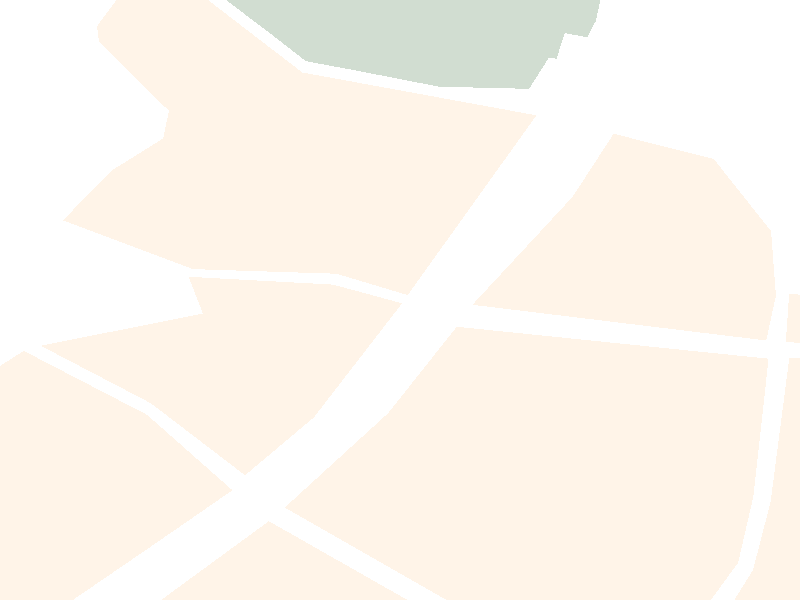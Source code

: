 
global_settings {
    assumed_gamma 2.0
    noise_generator 2
}

camera {
   orthographic
   location <0, 10000, 0>
   sky <0, 1, 0>
   direction <0, 0, 1>
   right <1.0*1222.99245235, 0, 0>
   up <0, 1*1222.99245235*cos(radians(10)), 0> /* this stretches in y to compensate for the rotate below */
   look_at <0, 0, 0>
   rotate <-10,0,0>
   scale <1,1,1>
   translate <1107419.6656,0,6410314.93896>
}

/* ground */
box {
    <1106808.16937, -0.5, 6409703.44273>, <1108031.16182, -0.0, 6410926.43519>
    pigment {
        color rgb <1, 1, 1>
    }
    finish {
        ambient 1
    }
}
prism { linear_spline  0, 0.01, 12,
/* osm_id=30281522 */
  <1106427.29, 6409672.9>,
  <1106513.16, 6409779.6>,
  <1106725.62, 6409865.5>,
  <1106752.01, 6409888.37>,
  <1106780.18, 6410157.17>,
  <1106844.59, 6410211.21>,
  <1107032.89, 6410080.97>,
  <1107163.49, 6409927.16>,
  <1107040.94, 6409814.24>,
  <1106738.58, 6409538.52>,
  <1106686.69, 6409560.92>,
  <1106427.29, 6409672.9>

    texture {
        pigment {
            color rgb <1,0.95,0.9>
        }
        finish {
            ambient 1
            /*specular 0.5
            roughness 0.05
            reflection 0.5*/
        }
    }
}

prism { linear_spline  0, 0.01, 15,
/* osm_id=30282047 */
  <1106624.31, 6409052.2>,
  <1106689.33, 6409243.94>,
  <1106852.24, 6409506.17>,
  <1107219.17, 6409864.12>,
  <1107690.6, 6409506.65>,
  <1107690.6, 6409412.43>,
  <1107633.14, 6409328.25>,
  <1107346.24, 6409390.13>,
  <1107279.37, 6409211.68>,
  <1107367.74, 6409167.3>,
  <1107347.95, 6409110.75>,
  <1107354.75, 6409024.86>,
  <1106909.67, 6408894.26>,
  <1106640.41, 6408888.72>,
  <1106624.31, 6409052.2>

    texture {
        pigment {
            color rgb <1,0.95,0.9>
        }
        finish {
            ambient 1
            /*specular 0.5
            roughness 0.05
            reflection 0.5*/
        }
    }
}

prism { linear_spline  0, 0.01, 9,
/* osm_id=30281524 */
  <1106870.53, 6410221.61>,
  <1107118.32, 6410287.43>,
  <1107096.4, 6410362.25>,
  <1107317.36, 6410346.32>,
  <1107422.91, 6410308.21>,
  <1107287.83, 6410075.42>,
  <1107182.73, 6409957.65>,
  <1107038.7, 6410104.53>,
  <1106870.53, 6410221.61>

    texture {
        pigment {
            color rgb <1,0.95,0.9>
        }
        finish {
            ambient 1
            /*specular 0.5
            roughness 0.05
            reflection 0.5*/
        }
    }
}

prism { linear_spline  0, 0.01, 13,
/* osm_id=30281525 */
  <1106904.36, 6410477.32>,
  <1106978.32, 6410578.42>,
  <1107057.49, 6410644.24>,
  <1107066.43, 6410700.37>,
  <1106959.54, 6410841.71>,
  <1106956.4, 6410872.89>,
  <1107036.92, 6411017.71>,
  <1107270.39, 6410778.66>,
  <1107628.2, 6410691.35>,
  <1107431.4, 6410324.85>,
  <1107322.72, 6410368.49>,
  <1107102.91, 6410377.92>,
  <1106904.36, 6410477.32>

    texture {
        pigment {
            color rgb <1,0.95,0.9>
        }
        finish {
            ambient 1
            /*specular 0.5
            roughness 0.05
            reflection 0.5*/
        }
    }
}

prism { linear_spline  0, 0.01, 9,
/* osm_id=30282048 */
  <1107243.33, 6409891.83>,
  <1107401.66, 6410084.44>,
  <1107506.32, 6410260.41>,
  <1107983.11, 6410195.28>,
  <1107959.86, 6409914.01>,
  <1107936.59, 6409779.6>,
  <1107813.15, 6409553.76>,
  <1107720.12, 6409528.81>,
  <1107243.33, 6409891.83>

    texture {
        pigment {
            color rgb <1,0.95,0.9>
        }
        finish {
            ambient 1
            /*specular 0.5
            roughness 0.05
            reflection 0.5*/
        }
    }
}

prism { linear_spline  0, 0.01, 8,
/* osm_id=30282416 */
  <1107530.44, 6410305.22>,
  <1107683.54, 6410525.24>,
  <1107746.25, 6410653.81>,
  <1107899.33, 6410602.37>,
  <1107986.95, 6410455.23>,
  <1107994.32, 6410323.79>,
  <1107979.57, 6410232.37>,
  <1107530.44, 6410305.22>

    texture {
        pigment {
            color rgb <1,0.95,0.9>
        }
        finish {
            ambient 1
            /*specular 0.5
            roughness 0.05
            reflection 0.5*/
        }
    }
}

prism { linear_spline  0, 0.01, 28,
/* osm_id=30282553 */
  <1107882.45, 6409599.99>,
  <1107959.38, 6409764.86>,
  <1107986.21, 6409903.42>,
  <1108014.84, 6410197.18>,
  <1108159.76, 6410186.09>,
  <1108465.68, 6410238.75>,
  <1108571.66, 6410115.8>,
  <1108779.67, 6409924.2>,
  <1108972, 6409723.3>,
  <1109173.65, 6409436.74>,
  <1108950.24, 6409166.27>,
  <1108918.59, 6409184.18>,
  <1108891.57, 6409137.63>,
  <1108918.1, 6409114.03>,
  <1108887.17, 6409083.58>,
  <1108863.67, 6409073.92>,
  <1108717.05, 6408975.12>,
  <1108590.92, 6408680.03>,
  <1108465.68, 6408752.07>,
  <1108574.82, 6408995.91>,
  <1108656.22, 6409120.6>,
  <1108688.42, 6409200.96>,
  <1108674.12, 6409291.01>,
  <1108577.5, 6409389.37>,
  <1108233.1, 6409390.77>,
  <1108163.33, 6409404.62>,
  <1108064.93, 6409443.41>,
  <1107882.45, 6409599.99>

    texture {
        pigment {
            color rgb <1,0.95,0.9>
        }
        finish {
            ambient 1
            /*specular 0.5
            roughness 0.05
            reflection 0.5*/
        }
    }
}

prism { linear_spline  0, 0.01, 54,
/* osm_id=57727465 */
  <1107885.91, 6411094.82>,
  <1107894.11, 6411126.36>,
  <1107915.43, 6411162.04>,
  <1107922.28, 6411166.28>,
  <1107938.7, 6411165.4>,
  <1108109.36, 6411125.1>,
  <1108215.45, 6411128.74>,
  <1108388.11, 6411103.45>,
  <1109260.14, 6410971.2>,
  <1109312.99, 6410959.82>,
  <1109425.3, 6410951.27>,
  <1109397.22, 6410869.37>,
  <1109346.39, 6410860.85>,
  <1109304.34, 6410777.56>,
  <1109333.49, 6410716.1>,
  <1109342.4, 6410596.08>,
  <1109430.34, 6410560.69>,
  <1109524.29, 6410540.86>,
  <1109685.54, 6410477.8>,
  <1109777.35, 6410434.02>,
  <1109800.24, 6410427.9>,
  <1109790.66, 6410375.22>,
  <1109660.26, 6410382.39>,
  <1109552.76, 6410199.45>,
  <1109514.17, 6410219.8>,
  <1109428.35, 6410265.98>,
  <1109405.06, 6410278.08>,
  <1109392.83, 6410270.24>,
  <1109284.12, 6410215.54>,
  <1109203.09, 6410187.21>,
  <1109144.54, 6410169.38>,
  <1109126.05, 6410155.81>,
  <1109047.75, 6410177.16>,
  <1109068.38, 6410315.14>,
  <1108838.53, 6410412.07>,
  <1108818.03, 6410533.41>,
  <1108828.01, 6410539.14>,
  <1108790.49, 6410583.83>,
  <1108745.25, 6410626.41>,
  <1108736.87, 6410632.14>,
  <1108518.05, 6410610.8>,
  <1108517.87, 6410618.84>,
  <1108505.39, 6410661.61>,
  <1108461.04, 6410767.02>,
  <1108401.03, 6410741.52>,
  <1108371.3, 6410771.26>,
  <1108303.85, 6410803.39>,
  <1108298, 6410885.18>,
  <1108226.05, 6410875.1>,
  <1108216.48, 6410895.81>,
  <1108196.31, 6410917.31>,
  <1108040.18, 6411026.71>,
  <1107974.22, 6411060.65>,
  <1107885.91, 6411094.82>

    texture {
        pigment {
            color rgb <1,0.95,0.9>
        }
        finish {
            ambient 1
            /*specular 0.5
            roughness 0.05
            reflection 0.5*/
        }
    }
}

prism { linear_spline  0, 0.01, 11,
/* osm_id=57727468 */
  <1108009.46, 6410228.94>,
  <1108014.51, 6410326.66>,
  <1108059.38, 6410325.05>,
  <1108367.93, 6410330.9>,
  <1108385.46, 6410482.52>,
  <1108512.92, 6410491.82>,
  <1108478.92, 6410271.43>,
  <1108423.69, 6410271.43>,
  <1108229.85, 6410231.59>,
  <1108165.6, 6410220.97>,
  <1108009.46, 6410228.94>

    texture {
        pigment {
            color rgb <1,0.95,0.9>
        }
        finish {
            ambient 1
            /*specular 0.5
            roughness 0.05
            reflection 0.5*/
        }
    }
}

prism { linear_spline  0, 0.01, 8,
/* osm_id=26804124 */
  <1107107.88, 6410972.67>,
  <1107116.98, 6411015.76>,
  <1107210.61, 6411012.9>,
  <1107222.41, 6411010.54>,
  <1107258.39, 6411003.35>,
  <1107228.77, 6410888.68>,
  <1107221.38, 6410858.09>,
  <1107107.88, 6410972.67>

    texture {
        pigment {
            color rgb <0.8,0.85,0.8>
        }
        finish {
            ambient 1
            /*specular 0.5
            roughness 0.05
            reflection 0.5*/
        }
    }
}

prism { linear_spline  0, 0.01, 5,
/* osm_id=27039555 */
  <1107221.38, 6410858.09>,
  <1107228.77, 6410888.68>,
  <1107276.28, 6410876.41>,
  <1107261.82, 6410816.1>,
  <1107221.38, 6410858.09>

    texture {
        pigment {
            color rgb <0.8,0.85,0.8>
        }
        finish {
            ambient 1
            /*specular 0.5
            roughness 0.05
            reflection 0.5*/
        }
    }
}

prism { linear_spline  0, 0.01, 8,
/* osm_id=30956621 */
  <1107228.77, 6410888.68>,
  <1107258.39, 6411003.35>,
  <1107399.93, 6410970.63>,
  <1107351.84, 6410782.87>,
  <1107276.03, 6410801.65>,
  <1107261.82, 6410816.1>,
  <1107276.28, 6410876.41>,
  <1107228.77, 6410888.68>

    texture {
        pigment {
            color rgb <0.8,0.85,0.8>
        }
        finish {
            ambient 1
            /*specular 0.5
            roughness 0.05
            reflection 0.5*/
        }
    }
}

prism { linear_spline  0, 0.01, 7,
/* osm_id=30913749 */
  <1107351.84, 6410782.87>,
  <1107399.93, 6410970.63>,
  <1107517.45, 6410936.23>,
  <1107509.76, 6410898.26>,
  <1107498.46, 6410843.76>,
  <1107478.88, 6410749.78>,
  <1107351.84, 6410782.87>

    texture {
        pigment {
            color rgb <0.8,0.85,0.8>
        }
        finish {
            ambient 1
            /*specular 0.5
            roughness 0.05
            reflection 0.5*/
        }
    }
}

prism { linear_spline  0, 0.01, 6,
/* osm_id=26804070 */
  <1107478.88, 6410749.78>,
  <1107498.46, 6410843.76>,
  <1107601.69, 6410819.93>,
  <1107647.51, 6410809.36>,
  <1107616.94, 6410745.35>,
  <1107478.88, 6410749.78>

    texture {
        pigment {
            color rgb <0.8,0.85,0.8>
        }
        finish {
            ambient 1
            /*specular 0.5
            roughness 0.05
            reflection 0.5*/
        }
    }
}

prism { linear_spline  0, 0.01, 5,
/* osm_id=26804050 */
  <1107498.46, 6410843.76>,
  <1107509.76, 6410898.26>,
  <1107614.07, 6410873.37>,
  <1107601.69, 6410819.93>,
  <1107498.46, 6410843.76>

    texture {
        pigment {
            color rgb <0.8,0.85,0.8>
        }
        finish {
            ambient 1
            /*specular 0.5
            roughness 0.05
            reflection 0.5*/
        }
    }
}

prism { linear_spline  0, 0.01, 7,
/* osm_id=30914043 */
  <1107509.76, 6410898.26>,
  <1107517.45, 6410936.23>,
  <1107719.06, 6410883.68>,
  <1107705.79, 6410850.45>,
  <1107671.4, 6410859.04>,
  <1107614.07, 6410873.37>,
  <1107509.76, 6410898.26>

    texture {
        pigment {
            color rgb <0.8,0.85,0.8>
        }
        finish {
            ambient 1
            /*specular 0.5
            roughness 0.05
            reflection 0.5*/
        }
    }
}

prism { linear_spline  0, 0.01, 7,
/* osm_id=26684186 */
  <1107517.45, 6410936.23>,
  <1107581.82, 6411266.18>,
  <1107663.84, 6411245.13>,
  <1107746.52, 6411229.11>,
  <1107769.45, 6411198.53>,
  <1107719.06, 6410883.68>,
  <1107517.45, 6410936.23>

    texture {
        pigment {
            color rgb <0.8,0.85,0.8>
        }
        finish {
            ambient 1
            /*specular 0.5
            roughness 0.05
            reflection 0.5*/
        }
    }
}

prism { linear_spline  0, 0.01, 5,
/* osm_id=30967108 */
  <1107601.69, 6410819.93>,
  <1107614.07, 6410873.37>,
  <1107671.4, 6410859.04>,
  <1107658.97, 6410806.5>,
  <1107601.69, 6410819.93>

    texture {
        pigment {
            color rgb <0.8,0.85,0.8>
        }
        finish {
            ambient 1
            /*specular 0.5
            roughness 0.05
            reflection 0.5*/
        }
    }
}

prism { linear_spline  0, 0.01, 186,
/* osm_id=-10115 */
  <1104865.8, 6410428.72>,
  <1104948.42, 6410448.21>,
  <1105059.76, 6410478.85>,
  <1105092.81, 6409936.91>,
  <1105098.32, 6409698.41>,
  <1105118.85, 6409292.7>,
  <1105128.33, 6409072.86>,
  <1105181.83, 6408889.55>,
  <1105365.4, 6408411.41>,
  <1105596.37, 6407879.92>,
  <1105729.14, 6407584.13>,
  <1105842.53, 6407367.24>,
  <1106091.38, 6407104.94>,
  <1106343.46, 6406929.85>,
  <1106635.52, 6406748.97>,
  <1106870.51, 6406623.44>,
  <1107179.16, 6406447.39>,
  <1107405.34, 6406274.12>,
  <1107489.65, 6406290.75>,
  <1107601.89, 6406289.03>,
  <1107768.83, 6406217.05>,
  <1107872.08, 6406159.4>,
  <1108004.53, 6406063.49>,
  <1108199.08, 6405892.12>,
  <1108395.98, 6405727.24>,
  <1108458.45, 6405648.29>,
  <1108573.41, 6405558.88>,
  <1108626.23, 6405593.25>,
  <1108808.22, 6405656.13>,
  <1108877.61, 6405614.67>,
  <1108811.84, 6405553.45>,
  <1108789.96, 6405536.82>,
  <1108763.9, 6405517.71>,
  <1108761.96, 6405495.72>,
  <1108835.24, 6405481.21>,
  <1108854.99, 6405470.56>,
  <1108854.56, 6405493.14>,
  <1108854.18, 6405511.01>,
  <1108914.47, 6405531.64>,
  <1108971.19, 6405514.54>,
  <1109014.67, 6405487.5>,
  <1109051.36, 6405500.99>,
  <1109083.5, 6405495.95>,
  <1109080.07, 6405515.14>,
  <1109120.6, 6405507.68>,
  <1109098.8, 6405426.06>,
  <1109145.7, 6405432.37>,
  <1109176.09, 6405499.81>,
  <1109218.52, 6405489.31>,
  <1109252.99, 6405458.31>,
  <1109276.74, 6405438.38>,
  <1109324.42, 6405423.15>,
  <1109326.28, 6405378.05>,
  <1109424.34, 6405355.11>,
  <1109558.22, 6405332.19>,
  <1109571.02, 6405342>,
  <1109686.66, 6405414.83>,
  <1109749.78, 6405398.87>,
  <1109970.26, 6405317.85>,
  <1110191.26, 6405205.06>,
  <1110334.36, 6405122.34>,
  <1110420.89, 6405061.23>,
  <1110568.78, 6404918.07>,
  <1110605.04, 6404876.79>,
  <1110615.75, 6404853.34>,
  <1110620.74, 6404828.28>,
  <1110623.62, 6404810.59>,
  <1110619.18, 6404790.8>,
  <1110594.65, 6404776.88>,
  <1110580.42, 6404777.67>,
  <1110565.31, 6404787.77>,
  <1110542.98, 6404834.37>,
  <1110424.41, 6404975.17>,
  <1110412.28, 6404977.64>,
  <1110609.79, 6404665.61>,
  <1110678.74, 6404619.07>,
  <1110709.03, 6404572.02>,
  <1110727.67, 6404487.78>,
  <1110743.81, 6404476.25>,
  <1110799.01, 6404432.07>,
  <1111050.39, 6404026.07>,
  <1111099.44, 6403871.34>,
  <1111159.04, 6403774.37>,
  <1111330.72, 6403432.65>,
  <1111317.44, 6403411.5>,
  <1111135.15, 6403761.72>,
  <1111082.06, 6403861.71>,
  <1110993.19, 6403999.24>,
  <1110905.03, 6404146.55>,
  <1110892.79, 6404133.24>,
  <1111049.03, 6403848.25>,
  <1111102.6, 6403742.08>,
  <1111290.5, 6403399.63>,
  <1111195.87, 6403270.5>,
  <1111066.67, 6403471.29>,
  <1111025.41, 6403451.46>,
  <1111028.58, 6403430.87>,
  <1110852.15, 6403320.88>,
  <1110809.86, 6403409.4>,
  <1110908.61, 6403469.21>,
  <1110988.61, 6403499.98>,
  <1110983.6, 6403535.82>,
  <1110914.42, 6403639.33>,
  <1110906.56, 6403648.31>,
  <1110878.24, 6403710.01>,
  <1110868.84, 6403749.04>,
  <1110844.4, 6403866.63>,
  <1110838.86, 6403930.02>,
  <1110819.3, 6404013.97>,
  <1110763.4, 6404171.89>,
  <1110728.64, 6404272.61>,
  <1110710.3, 6404333.25>,
  <1110562.12, 6404587.55>,
  <1110406.79, 6404808.47>,
  <1110205.89, 6405013.86>,
  <1109983.7, 6405140.13>,
  <1109478, 6405197.1>,
  <1109213.44, 6405277.01>,
  <1108813.03, 6405377.52>,
  <1108220.76, 6405647.72>,
  <1107796.42, 6405898.59>,
  <1107464.67, 6406125.54>,
  <1107117.48, 6406406.27>,
  <1106655.16, 6406652.07>,
  <1106266.04, 6406868.76>,
  <1105963.42, 6407092.34>,
  <1105834.74, 6407218.22>,
  <1105634.96, 6407547.1>,
  <1105433.64, 6407987.94>,
  <1105281.24, 6408305.81>,
  <1105269.09, 6408338.64>,
  <1105166.55, 6408308.94>,
  <1105162.88, 6408322.64>,
  <1105101.42, 6408317.73>,
  <1105078.12, 6408384.74>,
  <1105052.42, 6408394.5>,
  <1105028.23, 6408457.01>,
  <1105025.52, 6408515.83>,
  <1105013.23, 6408560.45>,
  <1104999.64, 6408592.58>,
  <1104957.73, 6408785.05>,
  <1104905.29, 6408974>,
  <1104925.98, 6409093.08>,
  <1104959.13, 6409136.7>,
  <1104994.11, 6409242.89>,
  <1104939.14, 6409446.55>,
  <1104908.76, 6409658.54>,
  <1104916.93, 6409694.59>,
  <1104907.32, 6409879.68>,
  <1104899.26, 6410032.52>,
  <1104872.1, 6410335.69>,
  <1104865.8, 6410428.72>,
  <1107428.25, 6406265>,
  <1107599.74, 6406144.32>,
  <1107845.91, 6405958.87>,
  <1107948.48, 6405907.51>,
  <1108014.06, 6405875.01>,
  <1108182.53, 6405800.3>,
  <1108225.99, 6405762.33>,
  <1108336.99, 6405684.12>,
  <1108172.07, 6405877.18>,
  <1107989.92, 6406040.08>,
  <1107866.44, 6406138.32>,
  <1107719.38, 6406217.97>,
  <1107598.97, 6406268.47>,
  <1107494.39, 6406274.31>,
  <1107428.25, 6406265>,
  <1104990.82, 6409062.32>,
  <1104992.44, 6408881.48>,
  <1105025.11, 6408739.73>,
  <1105053.35, 6408690.42>,
  <1105175.14, 6408541.76>,
  <1105253.39, 6408367.58>,
  <1105267.01, 6408374.81>,
  <1105070.16, 6408862.5>,
  <1105014.42, 6409064.86>,
  <1104990.82, 6409062.32>,
  <1105049.95, 6408485.32>,
  <1105050.56, 6408441.99>,
  <1105087.05, 6408389.75>,
  <1105124.75, 6408377.84>,
  <1105160.51, 6408394.69>,
  <1105172.85, 6408427.79>,
  <1105119.6, 6408531.76>,
  <1105071.62, 6408547.43>,
  <1105049.95, 6408485.32>

    texture {
        pigment {
            color rgb <0.2,0.2,0.9>
        }
        finish {
            ambient 1
            /*specular 0.5
            roughness 0.05
            reflection 0.5*/
        }
    }
}

